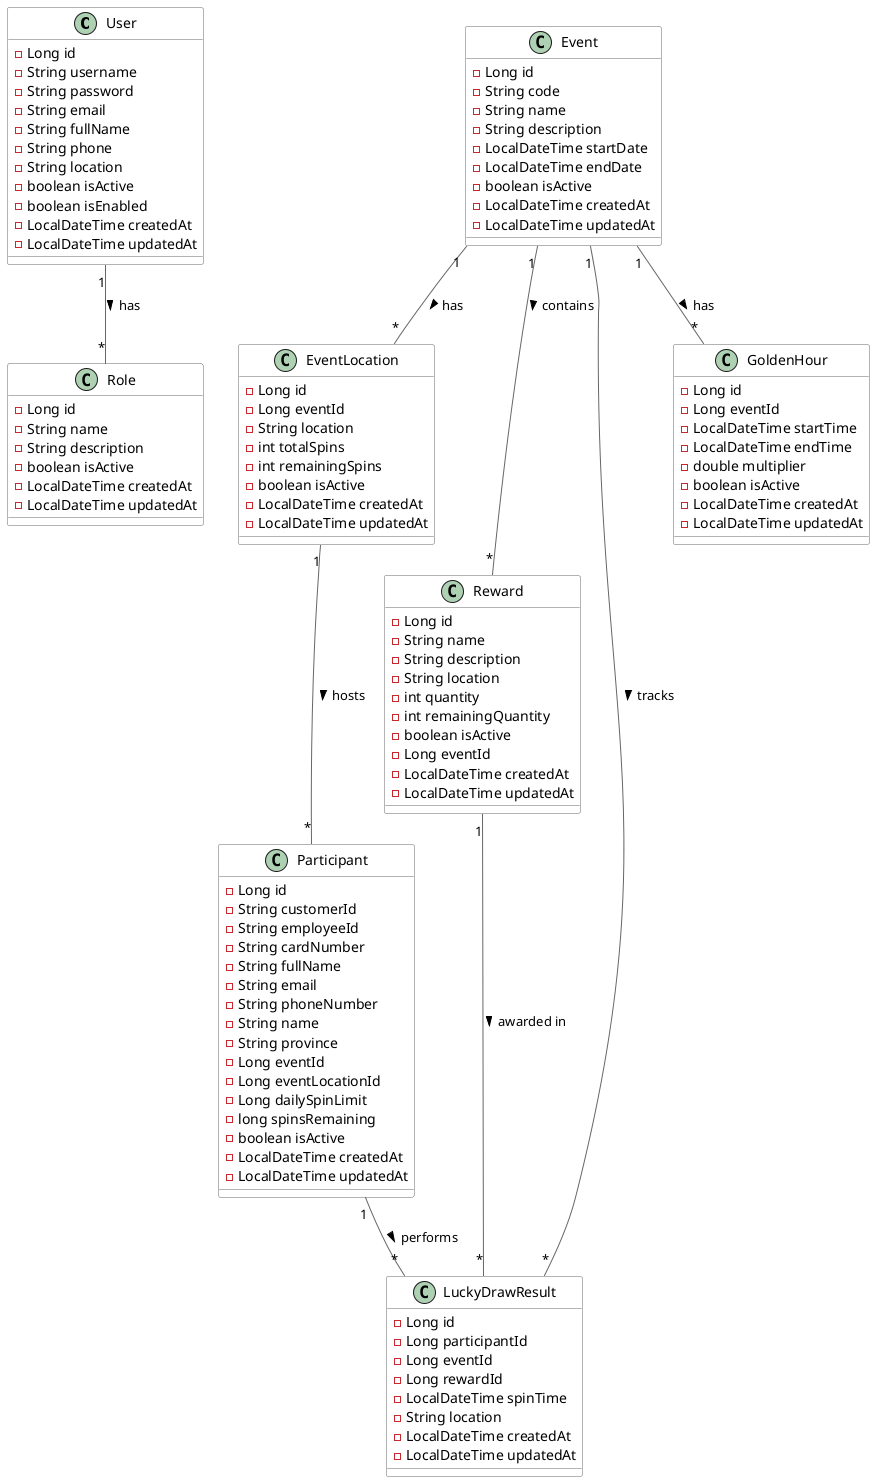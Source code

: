 @startuml Luckydraw Entities

' Style settings
skinparam class {
    BackgroundColor white
    ArrowColor #666666
    BorderColor #666666
}

' Entities
class User {
    -Long id
    -String username
    -String password
    -String email
    -String fullName
    -String phone
    -String location
    -boolean isActive
    -boolean isEnabled
    -LocalDateTime createdAt
    -LocalDateTime updatedAt
}

class Role {
    -Long id
    -String name 
    -String description
    -boolean isActive
    -LocalDateTime createdAt 
    -LocalDateTime updatedAt
}

class Event {
    -Long id
    -String code
    -String name
    -String description
    -LocalDateTime startDate
    -LocalDateTime endDate
    -boolean isActive
    -LocalDateTime createdAt
    -LocalDateTime updatedAt
}

class EventLocation {
    -Long id
    -Long eventId
    -String location
    -int totalSpins
    -int remainingSpins
    -boolean isActive
    -LocalDateTime createdAt
    -LocalDateTime updatedAt
}

class Participant {
    -Long id
    -String customerId
    -String employeeId
    -String cardNumber
    -String fullName
    -String email
    -String phoneNumber
    -String name
    -String province
    -Long eventId
    -Long eventLocationId
    -Long dailySpinLimit
    -long spinsRemaining
    -boolean isActive
    -LocalDateTime createdAt
    -LocalDateTime updatedAt
}

class Reward {
    -Long id
    -String name
    -String description
    -String location
    -int quantity
    -int remainingQuantity
    -boolean isActive
    -Long eventId
    -LocalDateTime createdAt
    -LocalDateTime updatedAt
}

class LuckyDrawResult {
    -Long id
    -Long participantId
    -Long eventId
    -Long rewardId
    -LocalDateTime spinTime
    -String location
    -LocalDateTime createdAt
    -LocalDateTime updatedAt
}

class GoldenHour {
    -Long id
    -Long eventId
    -LocalDateTime startTime
    -LocalDateTime endTime
    -double multiplier
    -boolean isActive
    -LocalDateTime createdAt
    -LocalDateTime updatedAt
}

' Relationships
User "1" -- "*" Role : has >
Event "1" -- "*" EventLocation : has >
Event "1" -- "*" Reward : contains >
Event "1" -- "*" GoldenHour : has >
Event "1" -- "*" LuckyDrawResult : tracks >
EventLocation "1" -- "*" Participant : hosts >
Participant "1" -- "*" LuckyDrawResult : performs >
Reward "1" -- "*" LuckyDrawResult : awarded in >

@enduml